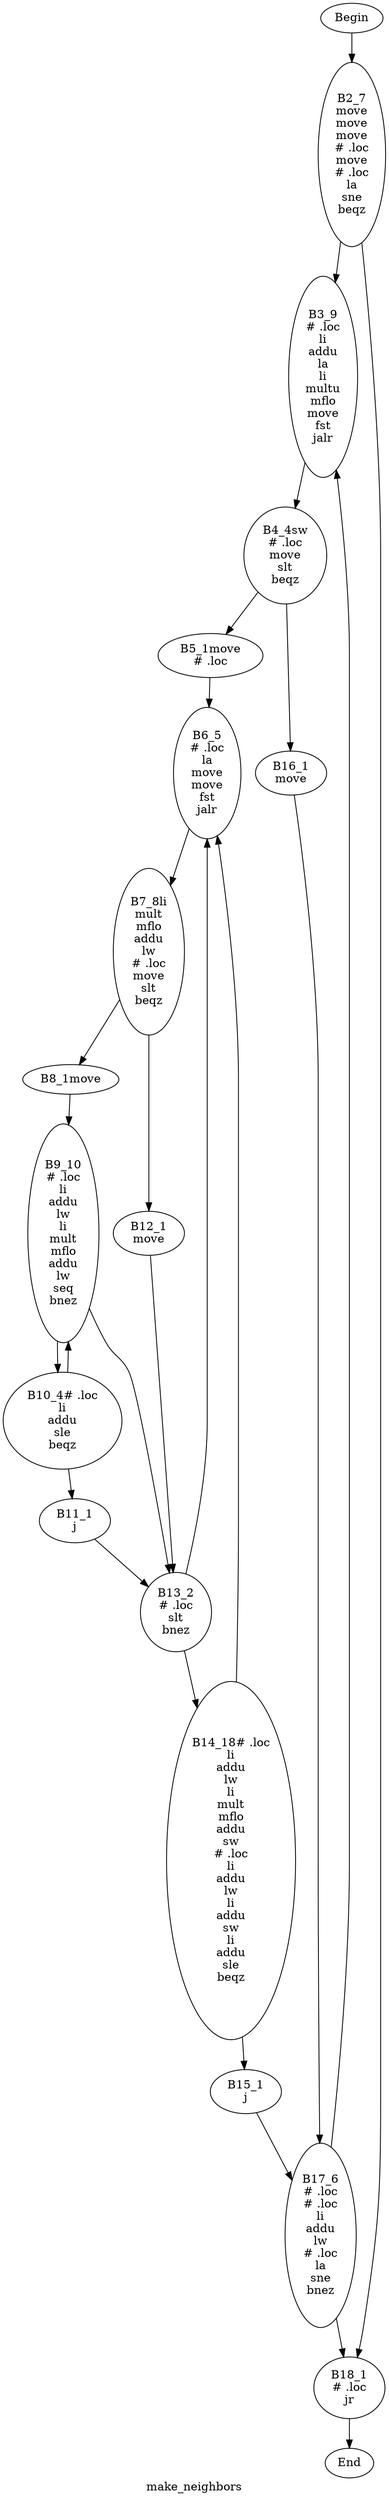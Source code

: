 digraph G{
	label = "make_neighbors"	style = "dashed";
	color = purple;
	Node0 [label = "Begin"];
	Node0 -> {Node2 }
	Node1 [label = "End"];
	Node1 -> {}
	Node2 [label = "B2_7\nmove\nmove\nmove\n# .loc\nmove\n# .loc\nla\nsne\nbeqz\n"];
	Node2 -> {Node3 Node18 }
	Node3 [label = "B3_9\n# .loc\nli\naddu\nla\nli\nmultu\nmflo\nmove\nfst\njalr\n"];
	Node3 -> {Node4 }
	Node4 [label = "B4_4sw\n# .loc\nmove\nslt\nbeqz\n"];
	Node4 -> {Node5 Node16 }
	Node5 [label = "B5_1move\n# .loc\n"];
	Node5 -> {Node6 }
	Node6 [label = "B6_5\n# .loc\nla\nmove\nmove\nfst\njalr\n"];
	Node6 -> {Node7 }
	Node7 [label = "B7_8li\nmult\nmflo\naddu\nlw\n# .loc\nmove\nslt\nbeqz\n"];
	Node7 -> {Node8 Node12 }
	Node8 [label = "B8_1move\n"];
	Node8 -> {Node9 }
	Node9 [label = "B9_10\n# .loc\nli\naddu\nlw\nli\nmult\nmflo\naddu\nlw\nseq\nbnez\n"];
	Node9 -> {Node10 Node13 }
	Node10 [label = "B10_4# .loc\nli\naddu\nsle\nbeqz\n"];
	Node10 -> {Node11 Node9 }
	Node11 [label = "B11_1\nj\n"];
	Node11 -> {Node13 }
	Node12 [label = "B12_1\nmove\n"];
	Node12 -> {Node13 }
	Node13 [label = "B13_2\n# .loc\nslt\nbnez\n"];
	Node13 -> {Node14 Node6 }
	Node14 [label = "B14_18# .loc\nli\naddu\nlw\nli\nmult\nmflo\naddu\nsw\n# .loc\nli\naddu\nlw\nli\naddu\nsw\nli\naddu\nsle\nbeqz\n"];
	Node14 -> {Node15 Node6 }
	Node15 [label = "B15_1\nj\n"];
	Node15 -> {Node17 }
	Node16 [label = "B16_1\nmove\n"];
	Node16 -> {Node17 }
	Node17 [label = "B17_6\n# .loc\n# .loc\nli\naddu\nlw\n# .loc\nla\nsne\nbnez\n"];
	Node17 -> {Node18 Node3 }
	Node18 [label = "B18_1\n# .loc\njr\n"];
	Node18 -> {Node1 }
}
